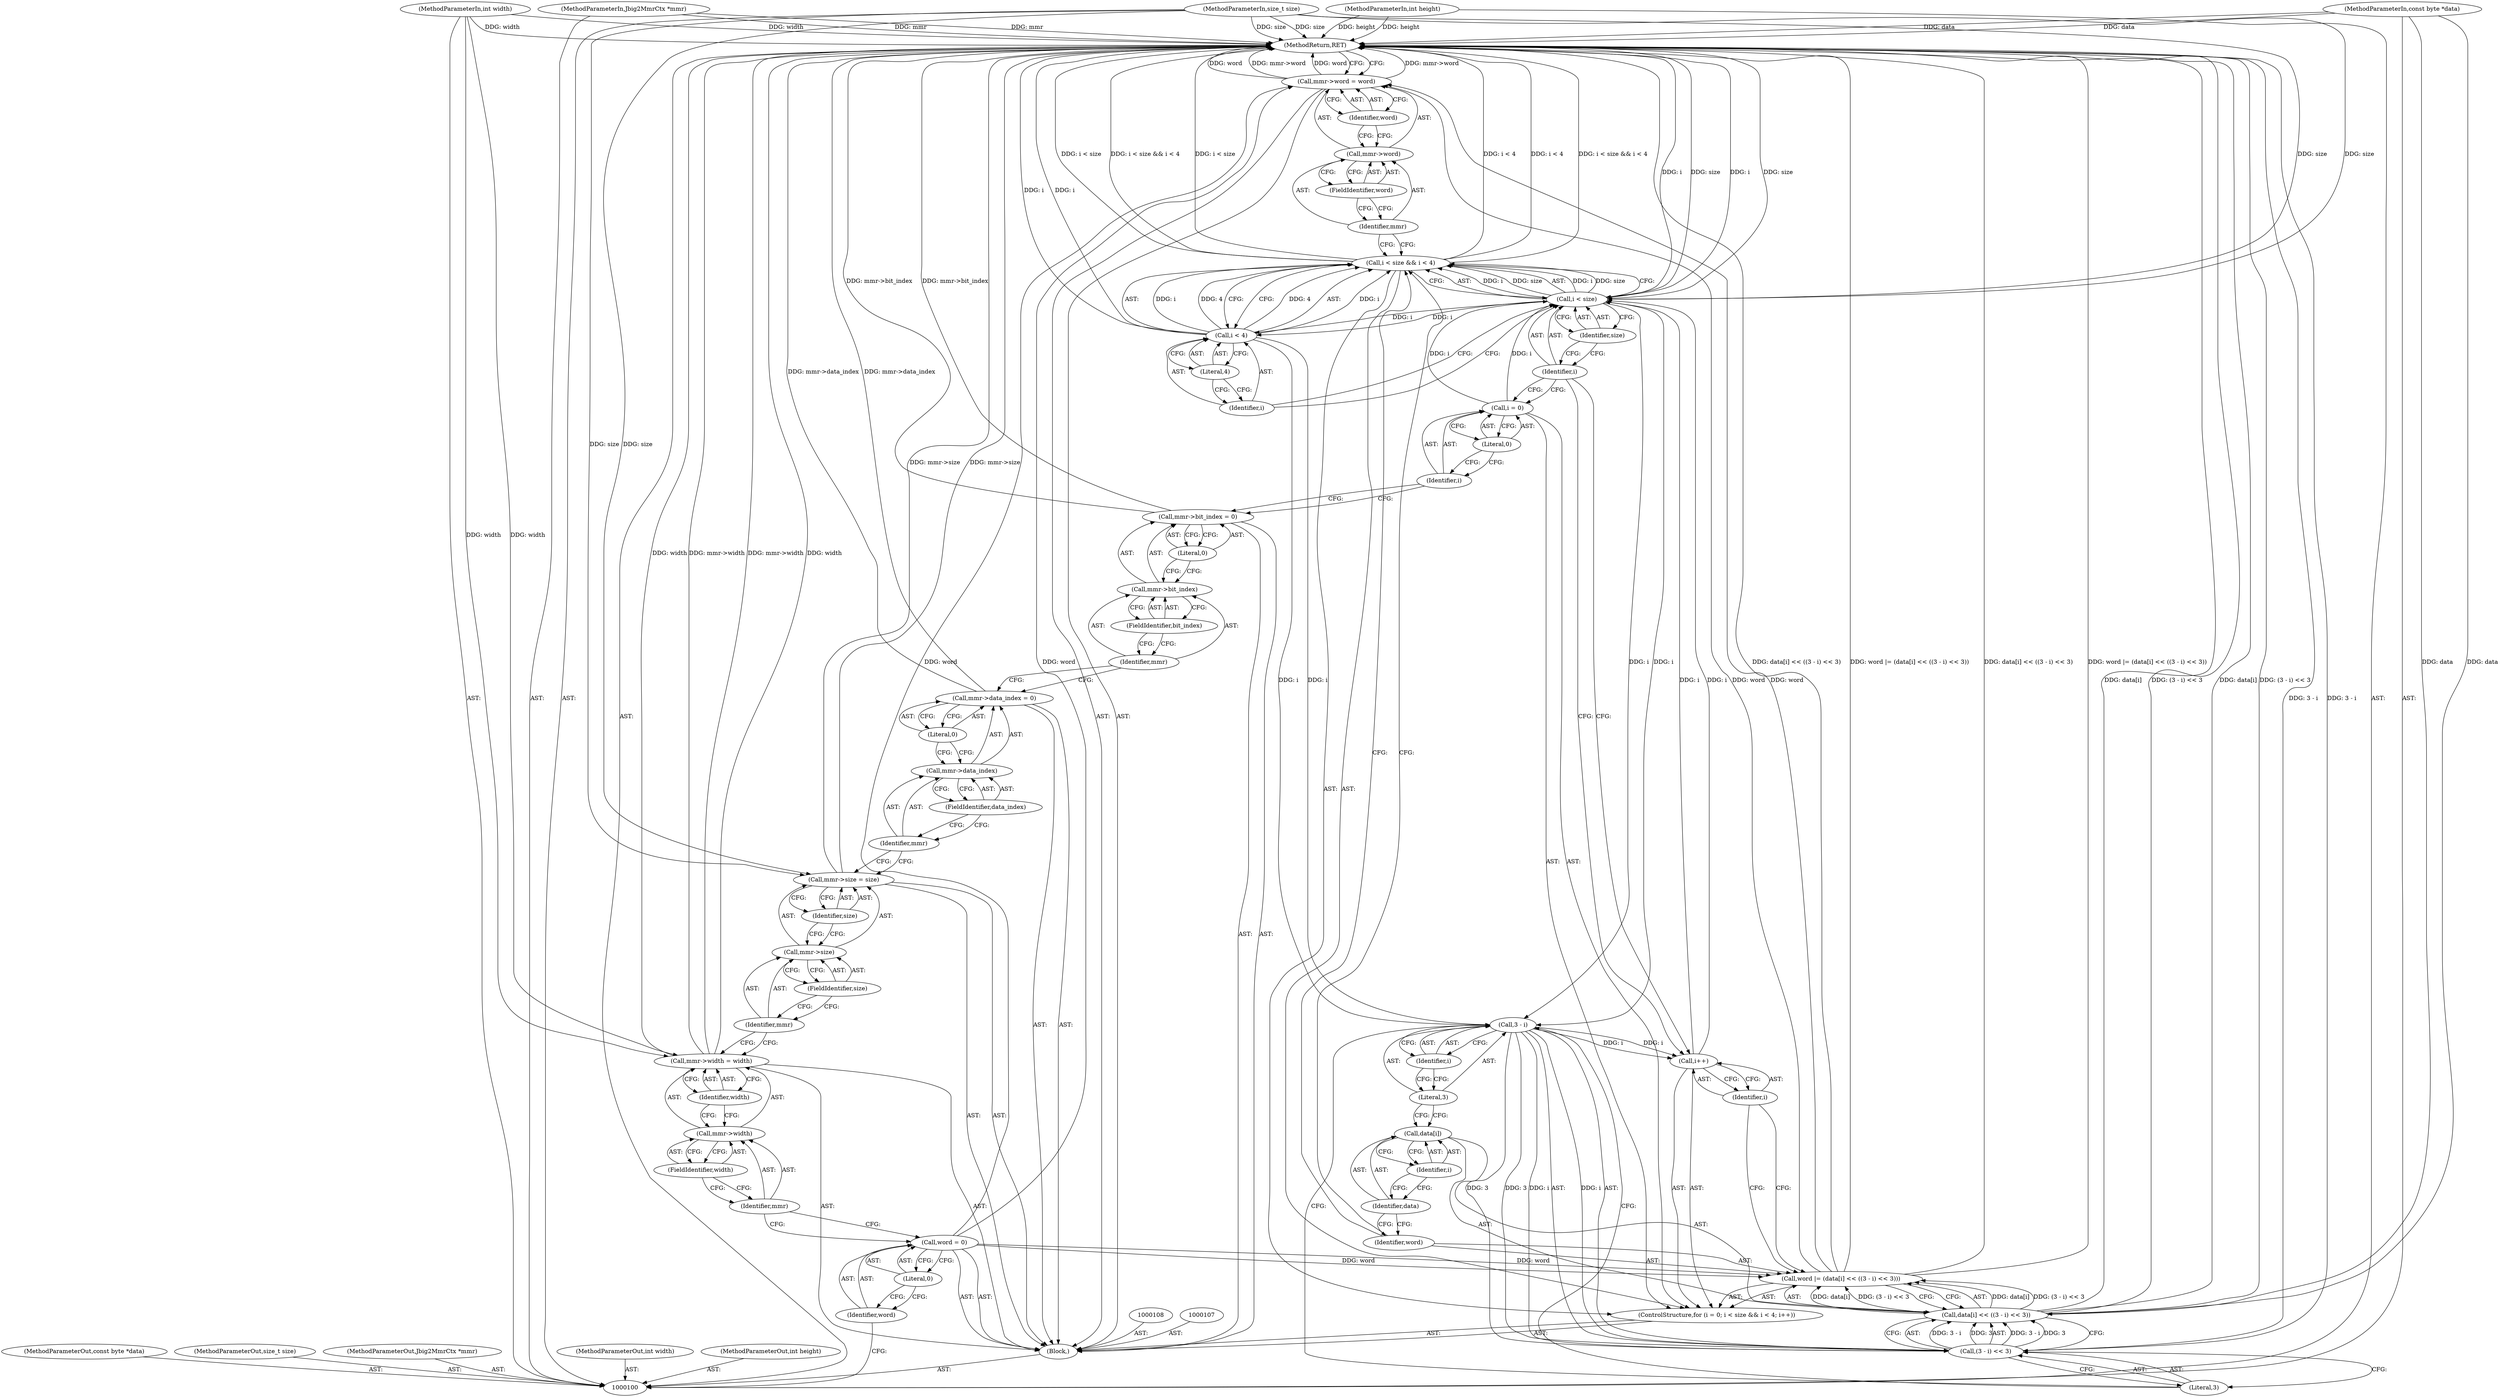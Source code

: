 digraph "0_ghostscript_e698d5c11d27212aa1098bc5b1673a3378563092_7" {
"1000161" [label="(MethodReturn,RET)"];
"1000101" [label="(MethodParameterIn,Jbig2MmrCtx *mmr)"];
"1000213" [label="(MethodParameterOut,Jbig2MmrCtx *mmr)"];
"1000102" [label="(MethodParameterIn,int width)"];
"1000214" [label="(MethodParameterOut,int width)"];
"1000103" [label="(MethodParameterIn,int height)"];
"1000215" [label="(MethodParameterOut,int height)"];
"1000104" [label="(MethodParameterIn,const byte *data)"];
"1000216" [label="(MethodParameterOut,const byte *data)"];
"1000105" [label="(MethodParameterIn,size_t size)"];
"1000217" [label="(MethodParameterOut,size_t size)"];
"1000135" [label="(Literal,0)"];
"1000136" [label="(Call,i < size && i < 4)"];
"1000137" [label="(Call,i < size)"];
"1000138" [label="(Identifier,i)"];
"1000139" [label="(Identifier,size)"];
"1000140" [label="(Call,i < 4)"];
"1000141" [label="(Identifier,i)"];
"1000142" [label="(Literal,4)"];
"1000143" [label="(Call,i++)"];
"1000144" [label="(Identifier,i)"];
"1000132" [label="(ControlStructure,for (i = 0; i < size && i < 4; i++))"];
"1000133" [label="(Call,i = 0)"];
"1000134" [label="(Identifier,i)"];
"1000147" [label="(Call,data[i] << ((3 - i) << 3))"];
"1000148" [label="(Call,data[i])"];
"1000149" [label="(Identifier,data)"];
"1000150" [label="(Identifier,i)"];
"1000151" [label="(Call,(3 - i) << 3)"];
"1000152" [label="(Call,3 - i)"];
"1000153" [label="(Literal,3)"];
"1000154" [label="(Identifier,i)"];
"1000155" [label="(Literal,3)"];
"1000145" [label="(Call,word |= (data[i] << ((3 - i) << 3)))"];
"1000146" [label="(Identifier,word)"];
"1000160" [label="(Identifier,word)"];
"1000156" [label="(Call,mmr->word = word)"];
"1000157" [label="(Call,mmr->word)"];
"1000158" [label="(Identifier,mmr)"];
"1000159" [label="(FieldIdentifier,word)"];
"1000106" [label="(Block,)"];
"1000109" [label="(Call,word = 0)"];
"1000110" [label="(Identifier,word)"];
"1000111" [label="(Literal,0)"];
"1000115" [label="(FieldIdentifier,width)"];
"1000116" [label="(Identifier,width)"];
"1000112" [label="(Call,mmr->width = width)"];
"1000113" [label="(Call,mmr->width)"];
"1000114" [label="(Identifier,mmr)"];
"1000121" [label="(Identifier,size)"];
"1000117" [label="(Call,mmr->size = size)"];
"1000118" [label="(Call,mmr->size)"];
"1000119" [label="(Identifier,mmr)"];
"1000120" [label="(FieldIdentifier,size)"];
"1000126" [label="(Literal,0)"];
"1000122" [label="(Call,mmr->data_index = 0)"];
"1000123" [label="(Call,mmr->data_index)"];
"1000124" [label="(Identifier,mmr)"];
"1000125" [label="(FieldIdentifier,data_index)"];
"1000131" [label="(Literal,0)"];
"1000127" [label="(Call,mmr->bit_index = 0)"];
"1000128" [label="(Call,mmr->bit_index)"];
"1000129" [label="(Identifier,mmr)"];
"1000130" [label="(FieldIdentifier,bit_index)"];
"1000161" -> "1000100"  [label="AST: "];
"1000161" -> "1000156"  [label="CFG: "];
"1000147" -> "1000161"  [label="DDG: (3 - i) << 3"];
"1000147" -> "1000161"  [label="DDG: data[i]"];
"1000156" -> "1000161"  [label="DDG: mmr->word"];
"1000156" -> "1000161"  [label="DDG: word"];
"1000104" -> "1000161"  [label="DDG: data"];
"1000105" -> "1000161"  [label="DDG: size"];
"1000103" -> "1000161"  [label="DDG: height"];
"1000117" -> "1000161"  [label="DDG: mmr->size"];
"1000122" -> "1000161"  [label="DDG: mmr->data_index"];
"1000140" -> "1000161"  [label="DDG: i"];
"1000137" -> "1000161"  [label="DDG: size"];
"1000137" -> "1000161"  [label="DDG: i"];
"1000136" -> "1000161"  [label="DDG: i < 4"];
"1000136" -> "1000161"  [label="DDG: i < size && i < 4"];
"1000136" -> "1000161"  [label="DDG: i < size"];
"1000151" -> "1000161"  [label="DDG: 3 - i"];
"1000102" -> "1000161"  [label="DDG: width"];
"1000112" -> "1000161"  [label="DDG: mmr->width"];
"1000112" -> "1000161"  [label="DDG: width"];
"1000101" -> "1000161"  [label="DDG: mmr"];
"1000145" -> "1000161"  [label="DDG: word |= (data[i] << ((3 - i) << 3))"];
"1000145" -> "1000161"  [label="DDG: data[i] << ((3 - i) << 3)"];
"1000127" -> "1000161"  [label="DDG: mmr->bit_index"];
"1000101" -> "1000100"  [label="AST: "];
"1000101" -> "1000161"  [label="DDG: mmr"];
"1000213" -> "1000100"  [label="AST: "];
"1000102" -> "1000100"  [label="AST: "];
"1000102" -> "1000161"  [label="DDG: width"];
"1000102" -> "1000112"  [label="DDG: width"];
"1000214" -> "1000100"  [label="AST: "];
"1000103" -> "1000100"  [label="AST: "];
"1000103" -> "1000161"  [label="DDG: height"];
"1000215" -> "1000100"  [label="AST: "];
"1000104" -> "1000100"  [label="AST: "];
"1000104" -> "1000161"  [label="DDG: data"];
"1000104" -> "1000147"  [label="DDG: data"];
"1000216" -> "1000100"  [label="AST: "];
"1000105" -> "1000100"  [label="AST: "];
"1000105" -> "1000161"  [label="DDG: size"];
"1000105" -> "1000117"  [label="DDG: size"];
"1000105" -> "1000137"  [label="DDG: size"];
"1000217" -> "1000100"  [label="AST: "];
"1000135" -> "1000133"  [label="AST: "];
"1000135" -> "1000134"  [label="CFG: "];
"1000133" -> "1000135"  [label="CFG: "];
"1000136" -> "1000132"  [label="AST: "];
"1000136" -> "1000137"  [label="CFG: "];
"1000136" -> "1000140"  [label="CFG: "];
"1000137" -> "1000136"  [label="AST: "];
"1000140" -> "1000136"  [label="AST: "];
"1000146" -> "1000136"  [label="CFG: "];
"1000158" -> "1000136"  [label="CFG: "];
"1000136" -> "1000161"  [label="DDG: i < 4"];
"1000136" -> "1000161"  [label="DDG: i < size && i < 4"];
"1000136" -> "1000161"  [label="DDG: i < size"];
"1000137" -> "1000136"  [label="DDG: i"];
"1000137" -> "1000136"  [label="DDG: size"];
"1000140" -> "1000136"  [label="DDG: i"];
"1000140" -> "1000136"  [label="DDG: 4"];
"1000137" -> "1000136"  [label="AST: "];
"1000137" -> "1000139"  [label="CFG: "];
"1000138" -> "1000137"  [label="AST: "];
"1000139" -> "1000137"  [label="AST: "];
"1000141" -> "1000137"  [label="CFG: "];
"1000136" -> "1000137"  [label="CFG: "];
"1000137" -> "1000161"  [label="DDG: size"];
"1000137" -> "1000161"  [label="DDG: i"];
"1000137" -> "1000136"  [label="DDG: i"];
"1000137" -> "1000136"  [label="DDG: size"];
"1000143" -> "1000137"  [label="DDG: i"];
"1000133" -> "1000137"  [label="DDG: i"];
"1000105" -> "1000137"  [label="DDG: size"];
"1000137" -> "1000140"  [label="DDG: i"];
"1000137" -> "1000152"  [label="DDG: i"];
"1000138" -> "1000137"  [label="AST: "];
"1000138" -> "1000133"  [label="CFG: "];
"1000138" -> "1000143"  [label="CFG: "];
"1000139" -> "1000138"  [label="CFG: "];
"1000139" -> "1000137"  [label="AST: "];
"1000139" -> "1000138"  [label="CFG: "];
"1000137" -> "1000139"  [label="CFG: "];
"1000140" -> "1000136"  [label="AST: "];
"1000140" -> "1000142"  [label="CFG: "];
"1000141" -> "1000140"  [label="AST: "];
"1000142" -> "1000140"  [label="AST: "];
"1000136" -> "1000140"  [label="CFG: "];
"1000140" -> "1000161"  [label="DDG: i"];
"1000140" -> "1000136"  [label="DDG: i"];
"1000140" -> "1000136"  [label="DDG: 4"];
"1000137" -> "1000140"  [label="DDG: i"];
"1000140" -> "1000152"  [label="DDG: i"];
"1000141" -> "1000140"  [label="AST: "];
"1000141" -> "1000137"  [label="CFG: "];
"1000142" -> "1000141"  [label="CFG: "];
"1000142" -> "1000140"  [label="AST: "];
"1000142" -> "1000141"  [label="CFG: "];
"1000140" -> "1000142"  [label="CFG: "];
"1000143" -> "1000132"  [label="AST: "];
"1000143" -> "1000144"  [label="CFG: "];
"1000144" -> "1000143"  [label="AST: "];
"1000138" -> "1000143"  [label="CFG: "];
"1000143" -> "1000137"  [label="DDG: i"];
"1000152" -> "1000143"  [label="DDG: i"];
"1000144" -> "1000143"  [label="AST: "];
"1000144" -> "1000145"  [label="CFG: "];
"1000143" -> "1000144"  [label="CFG: "];
"1000132" -> "1000106"  [label="AST: "];
"1000133" -> "1000132"  [label="AST: "];
"1000136" -> "1000132"  [label="AST: "];
"1000143" -> "1000132"  [label="AST: "];
"1000145" -> "1000132"  [label="AST: "];
"1000133" -> "1000132"  [label="AST: "];
"1000133" -> "1000135"  [label="CFG: "];
"1000134" -> "1000133"  [label="AST: "];
"1000135" -> "1000133"  [label="AST: "];
"1000138" -> "1000133"  [label="CFG: "];
"1000133" -> "1000137"  [label="DDG: i"];
"1000134" -> "1000133"  [label="AST: "];
"1000134" -> "1000127"  [label="CFG: "];
"1000135" -> "1000134"  [label="CFG: "];
"1000147" -> "1000145"  [label="AST: "];
"1000147" -> "1000151"  [label="CFG: "];
"1000148" -> "1000147"  [label="AST: "];
"1000151" -> "1000147"  [label="AST: "];
"1000145" -> "1000147"  [label="CFG: "];
"1000147" -> "1000161"  [label="DDG: (3 - i) << 3"];
"1000147" -> "1000161"  [label="DDG: data[i]"];
"1000147" -> "1000145"  [label="DDG: data[i]"];
"1000147" -> "1000145"  [label="DDG: (3 - i) << 3"];
"1000104" -> "1000147"  [label="DDG: data"];
"1000151" -> "1000147"  [label="DDG: 3 - i"];
"1000151" -> "1000147"  [label="DDG: 3"];
"1000148" -> "1000147"  [label="AST: "];
"1000148" -> "1000150"  [label="CFG: "];
"1000149" -> "1000148"  [label="AST: "];
"1000150" -> "1000148"  [label="AST: "];
"1000153" -> "1000148"  [label="CFG: "];
"1000149" -> "1000148"  [label="AST: "];
"1000149" -> "1000146"  [label="CFG: "];
"1000150" -> "1000149"  [label="CFG: "];
"1000150" -> "1000148"  [label="AST: "];
"1000150" -> "1000149"  [label="CFG: "];
"1000148" -> "1000150"  [label="CFG: "];
"1000151" -> "1000147"  [label="AST: "];
"1000151" -> "1000155"  [label="CFG: "];
"1000152" -> "1000151"  [label="AST: "];
"1000155" -> "1000151"  [label="AST: "];
"1000147" -> "1000151"  [label="CFG: "];
"1000151" -> "1000161"  [label="DDG: 3 - i"];
"1000151" -> "1000147"  [label="DDG: 3 - i"];
"1000151" -> "1000147"  [label="DDG: 3"];
"1000152" -> "1000151"  [label="DDG: 3"];
"1000152" -> "1000151"  [label="DDG: i"];
"1000152" -> "1000151"  [label="AST: "];
"1000152" -> "1000154"  [label="CFG: "];
"1000153" -> "1000152"  [label="AST: "];
"1000154" -> "1000152"  [label="AST: "];
"1000155" -> "1000152"  [label="CFG: "];
"1000152" -> "1000143"  [label="DDG: i"];
"1000152" -> "1000151"  [label="DDG: 3"];
"1000152" -> "1000151"  [label="DDG: i"];
"1000140" -> "1000152"  [label="DDG: i"];
"1000137" -> "1000152"  [label="DDG: i"];
"1000153" -> "1000152"  [label="AST: "];
"1000153" -> "1000148"  [label="CFG: "];
"1000154" -> "1000153"  [label="CFG: "];
"1000154" -> "1000152"  [label="AST: "];
"1000154" -> "1000153"  [label="CFG: "];
"1000152" -> "1000154"  [label="CFG: "];
"1000155" -> "1000151"  [label="AST: "];
"1000155" -> "1000152"  [label="CFG: "];
"1000151" -> "1000155"  [label="CFG: "];
"1000145" -> "1000132"  [label="AST: "];
"1000145" -> "1000147"  [label="CFG: "];
"1000146" -> "1000145"  [label="AST: "];
"1000147" -> "1000145"  [label="AST: "];
"1000144" -> "1000145"  [label="CFG: "];
"1000145" -> "1000161"  [label="DDG: word |= (data[i] << ((3 - i) << 3))"];
"1000145" -> "1000161"  [label="DDG: data[i] << ((3 - i) << 3)"];
"1000109" -> "1000145"  [label="DDG: word"];
"1000147" -> "1000145"  [label="DDG: data[i]"];
"1000147" -> "1000145"  [label="DDG: (3 - i) << 3"];
"1000145" -> "1000156"  [label="DDG: word"];
"1000146" -> "1000145"  [label="AST: "];
"1000146" -> "1000136"  [label="CFG: "];
"1000149" -> "1000146"  [label="CFG: "];
"1000160" -> "1000156"  [label="AST: "];
"1000160" -> "1000157"  [label="CFG: "];
"1000156" -> "1000160"  [label="CFG: "];
"1000156" -> "1000106"  [label="AST: "];
"1000156" -> "1000160"  [label="CFG: "];
"1000157" -> "1000156"  [label="AST: "];
"1000160" -> "1000156"  [label="AST: "];
"1000161" -> "1000156"  [label="CFG: "];
"1000156" -> "1000161"  [label="DDG: mmr->word"];
"1000156" -> "1000161"  [label="DDG: word"];
"1000109" -> "1000156"  [label="DDG: word"];
"1000145" -> "1000156"  [label="DDG: word"];
"1000157" -> "1000156"  [label="AST: "];
"1000157" -> "1000159"  [label="CFG: "];
"1000158" -> "1000157"  [label="AST: "];
"1000159" -> "1000157"  [label="AST: "];
"1000160" -> "1000157"  [label="CFG: "];
"1000158" -> "1000157"  [label="AST: "];
"1000158" -> "1000136"  [label="CFG: "];
"1000159" -> "1000158"  [label="CFG: "];
"1000159" -> "1000157"  [label="AST: "];
"1000159" -> "1000158"  [label="CFG: "];
"1000157" -> "1000159"  [label="CFG: "];
"1000106" -> "1000100"  [label="AST: "];
"1000107" -> "1000106"  [label="AST: "];
"1000108" -> "1000106"  [label="AST: "];
"1000109" -> "1000106"  [label="AST: "];
"1000112" -> "1000106"  [label="AST: "];
"1000117" -> "1000106"  [label="AST: "];
"1000122" -> "1000106"  [label="AST: "];
"1000127" -> "1000106"  [label="AST: "];
"1000132" -> "1000106"  [label="AST: "];
"1000156" -> "1000106"  [label="AST: "];
"1000109" -> "1000106"  [label="AST: "];
"1000109" -> "1000111"  [label="CFG: "];
"1000110" -> "1000109"  [label="AST: "];
"1000111" -> "1000109"  [label="AST: "];
"1000114" -> "1000109"  [label="CFG: "];
"1000109" -> "1000145"  [label="DDG: word"];
"1000109" -> "1000156"  [label="DDG: word"];
"1000110" -> "1000109"  [label="AST: "];
"1000110" -> "1000100"  [label="CFG: "];
"1000111" -> "1000110"  [label="CFG: "];
"1000111" -> "1000109"  [label="AST: "];
"1000111" -> "1000110"  [label="CFG: "];
"1000109" -> "1000111"  [label="CFG: "];
"1000115" -> "1000113"  [label="AST: "];
"1000115" -> "1000114"  [label="CFG: "];
"1000113" -> "1000115"  [label="CFG: "];
"1000116" -> "1000112"  [label="AST: "];
"1000116" -> "1000113"  [label="CFG: "];
"1000112" -> "1000116"  [label="CFG: "];
"1000112" -> "1000106"  [label="AST: "];
"1000112" -> "1000116"  [label="CFG: "];
"1000113" -> "1000112"  [label="AST: "];
"1000116" -> "1000112"  [label="AST: "];
"1000119" -> "1000112"  [label="CFG: "];
"1000112" -> "1000161"  [label="DDG: mmr->width"];
"1000112" -> "1000161"  [label="DDG: width"];
"1000102" -> "1000112"  [label="DDG: width"];
"1000113" -> "1000112"  [label="AST: "];
"1000113" -> "1000115"  [label="CFG: "];
"1000114" -> "1000113"  [label="AST: "];
"1000115" -> "1000113"  [label="AST: "];
"1000116" -> "1000113"  [label="CFG: "];
"1000114" -> "1000113"  [label="AST: "];
"1000114" -> "1000109"  [label="CFG: "];
"1000115" -> "1000114"  [label="CFG: "];
"1000121" -> "1000117"  [label="AST: "];
"1000121" -> "1000118"  [label="CFG: "];
"1000117" -> "1000121"  [label="CFG: "];
"1000117" -> "1000106"  [label="AST: "];
"1000117" -> "1000121"  [label="CFG: "];
"1000118" -> "1000117"  [label="AST: "];
"1000121" -> "1000117"  [label="AST: "];
"1000124" -> "1000117"  [label="CFG: "];
"1000117" -> "1000161"  [label="DDG: mmr->size"];
"1000105" -> "1000117"  [label="DDG: size"];
"1000118" -> "1000117"  [label="AST: "];
"1000118" -> "1000120"  [label="CFG: "];
"1000119" -> "1000118"  [label="AST: "];
"1000120" -> "1000118"  [label="AST: "];
"1000121" -> "1000118"  [label="CFG: "];
"1000119" -> "1000118"  [label="AST: "];
"1000119" -> "1000112"  [label="CFG: "];
"1000120" -> "1000119"  [label="CFG: "];
"1000120" -> "1000118"  [label="AST: "];
"1000120" -> "1000119"  [label="CFG: "];
"1000118" -> "1000120"  [label="CFG: "];
"1000126" -> "1000122"  [label="AST: "];
"1000126" -> "1000123"  [label="CFG: "];
"1000122" -> "1000126"  [label="CFG: "];
"1000122" -> "1000106"  [label="AST: "];
"1000122" -> "1000126"  [label="CFG: "];
"1000123" -> "1000122"  [label="AST: "];
"1000126" -> "1000122"  [label="AST: "];
"1000129" -> "1000122"  [label="CFG: "];
"1000122" -> "1000161"  [label="DDG: mmr->data_index"];
"1000123" -> "1000122"  [label="AST: "];
"1000123" -> "1000125"  [label="CFG: "];
"1000124" -> "1000123"  [label="AST: "];
"1000125" -> "1000123"  [label="AST: "];
"1000126" -> "1000123"  [label="CFG: "];
"1000124" -> "1000123"  [label="AST: "];
"1000124" -> "1000117"  [label="CFG: "];
"1000125" -> "1000124"  [label="CFG: "];
"1000125" -> "1000123"  [label="AST: "];
"1000125" -> "1000124"  [label="CFG: "];
"1000123" -> "1000125"  [label="CFG: "];
"1000131" -> "1000127"  [label="AST: "];
"1000131" -> "1000128"  [label="CFG: "];
"1000127" -> "1000131"  [label="CFG: "];
"1000127" -> "1000106"  [label="AST: "];
"1000127" -> "1000131"  [label="CFG: "];
"1000128" -> "1000127"  [label="AST: "];
"1000131" -> "1000127"  [label="AST: "];
"1000134" -> "1000127"  [label="CFG: "];
"1000127" -> "1000161"  [label="DDG: mmr->bit_index"];
"1000128" -> "1000127"  [label="AST: "];
"1000128" -> "1000130"  [label="CFG: "];
"1000129" -> "1000128"  [label="AST: "];
"1000130" -> "1000128"  [label="AST: "];
"1000131" -> "1000128"  [label="CFG: "];
"1000129" -> "1000128"  [label="AST: "];
"1000129" -> "1000122"  [label="CFG: "];
"1000130" -> "1000129"  [label="CFG: "];
"1000130" -> "1000128"  [label="AST: "];
"1000130" -> "1000129"  [label="CFG: "];
"1000128" -> "1000130"  [label="CFG: "];
}
